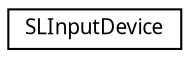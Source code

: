 digraph "Graphical Class Hierarchy"
{
 // LATEX_PDF_SIZE
  edge [fontname="Arial.ttf",fontsize="10",labelfontname="Arial.ttf",labelfontsize="10"];
  node [fontname="Arial.ttf",fontsize="10",shape=record];
  rankdir="LR";
  Node0 [label="SLInputDevice",height=0.2,width=0.4,color="black", fillcolor="white", style="filled",URL="$class_s_l_input_device.html",tooltip="Interface for input devices that have to be pollsed."];
}

